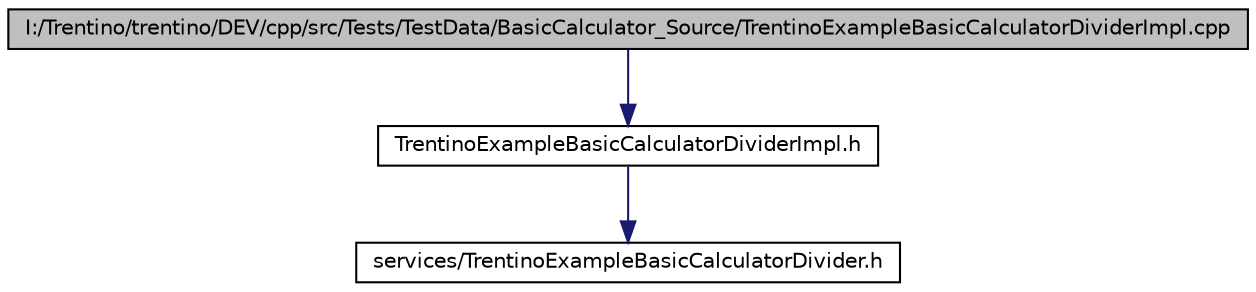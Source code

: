 digraph G
{
  edge [fontname="Helvetica",fontsize="10",labelfontname="Helvetica",labelfontsize="10"];
  node [fontname="Helvetica",fontsize="10",shape=record];
  Node1 [label="I:/Trentino/trentino/DEV/cpp/src/Tests/TestData/BasicCalculator_Source/TrentinoExampleBasicCalculatorDividerImpl.cpp",height=0.2,width=0.4,color="black", fillcolor="grey75", style="filled" fontcolor="black"];
  Node1 -> Node2 [color="midnightblue",fontsize="10",style="solid",fontname="Helvetica"];
  Node2 [label="TrentinoExampleBasicCalculatorDividerImpl.h",height=0.2,width=0.4,color="black", fillcolor="white", style="filled",URL="$_test_data_2_basic_calculator___source_2_trentino_example_basic_calculator_divider_impl_8h.html"];
  Node2 -> Node3 [color="midnightblue",fontsize="10",style="solid",fontname="Helvetica"];
  Node3 [label="services/TrentinoExampleBasicCalculatorDivider.h",height=0.2,width=0.4,color="black", fillcolor="white", style="filled",URL="$_test_data_2_basic_calculator___source_2services_2_trentino_example_basic_calculator_divider_8h.html"];
}
